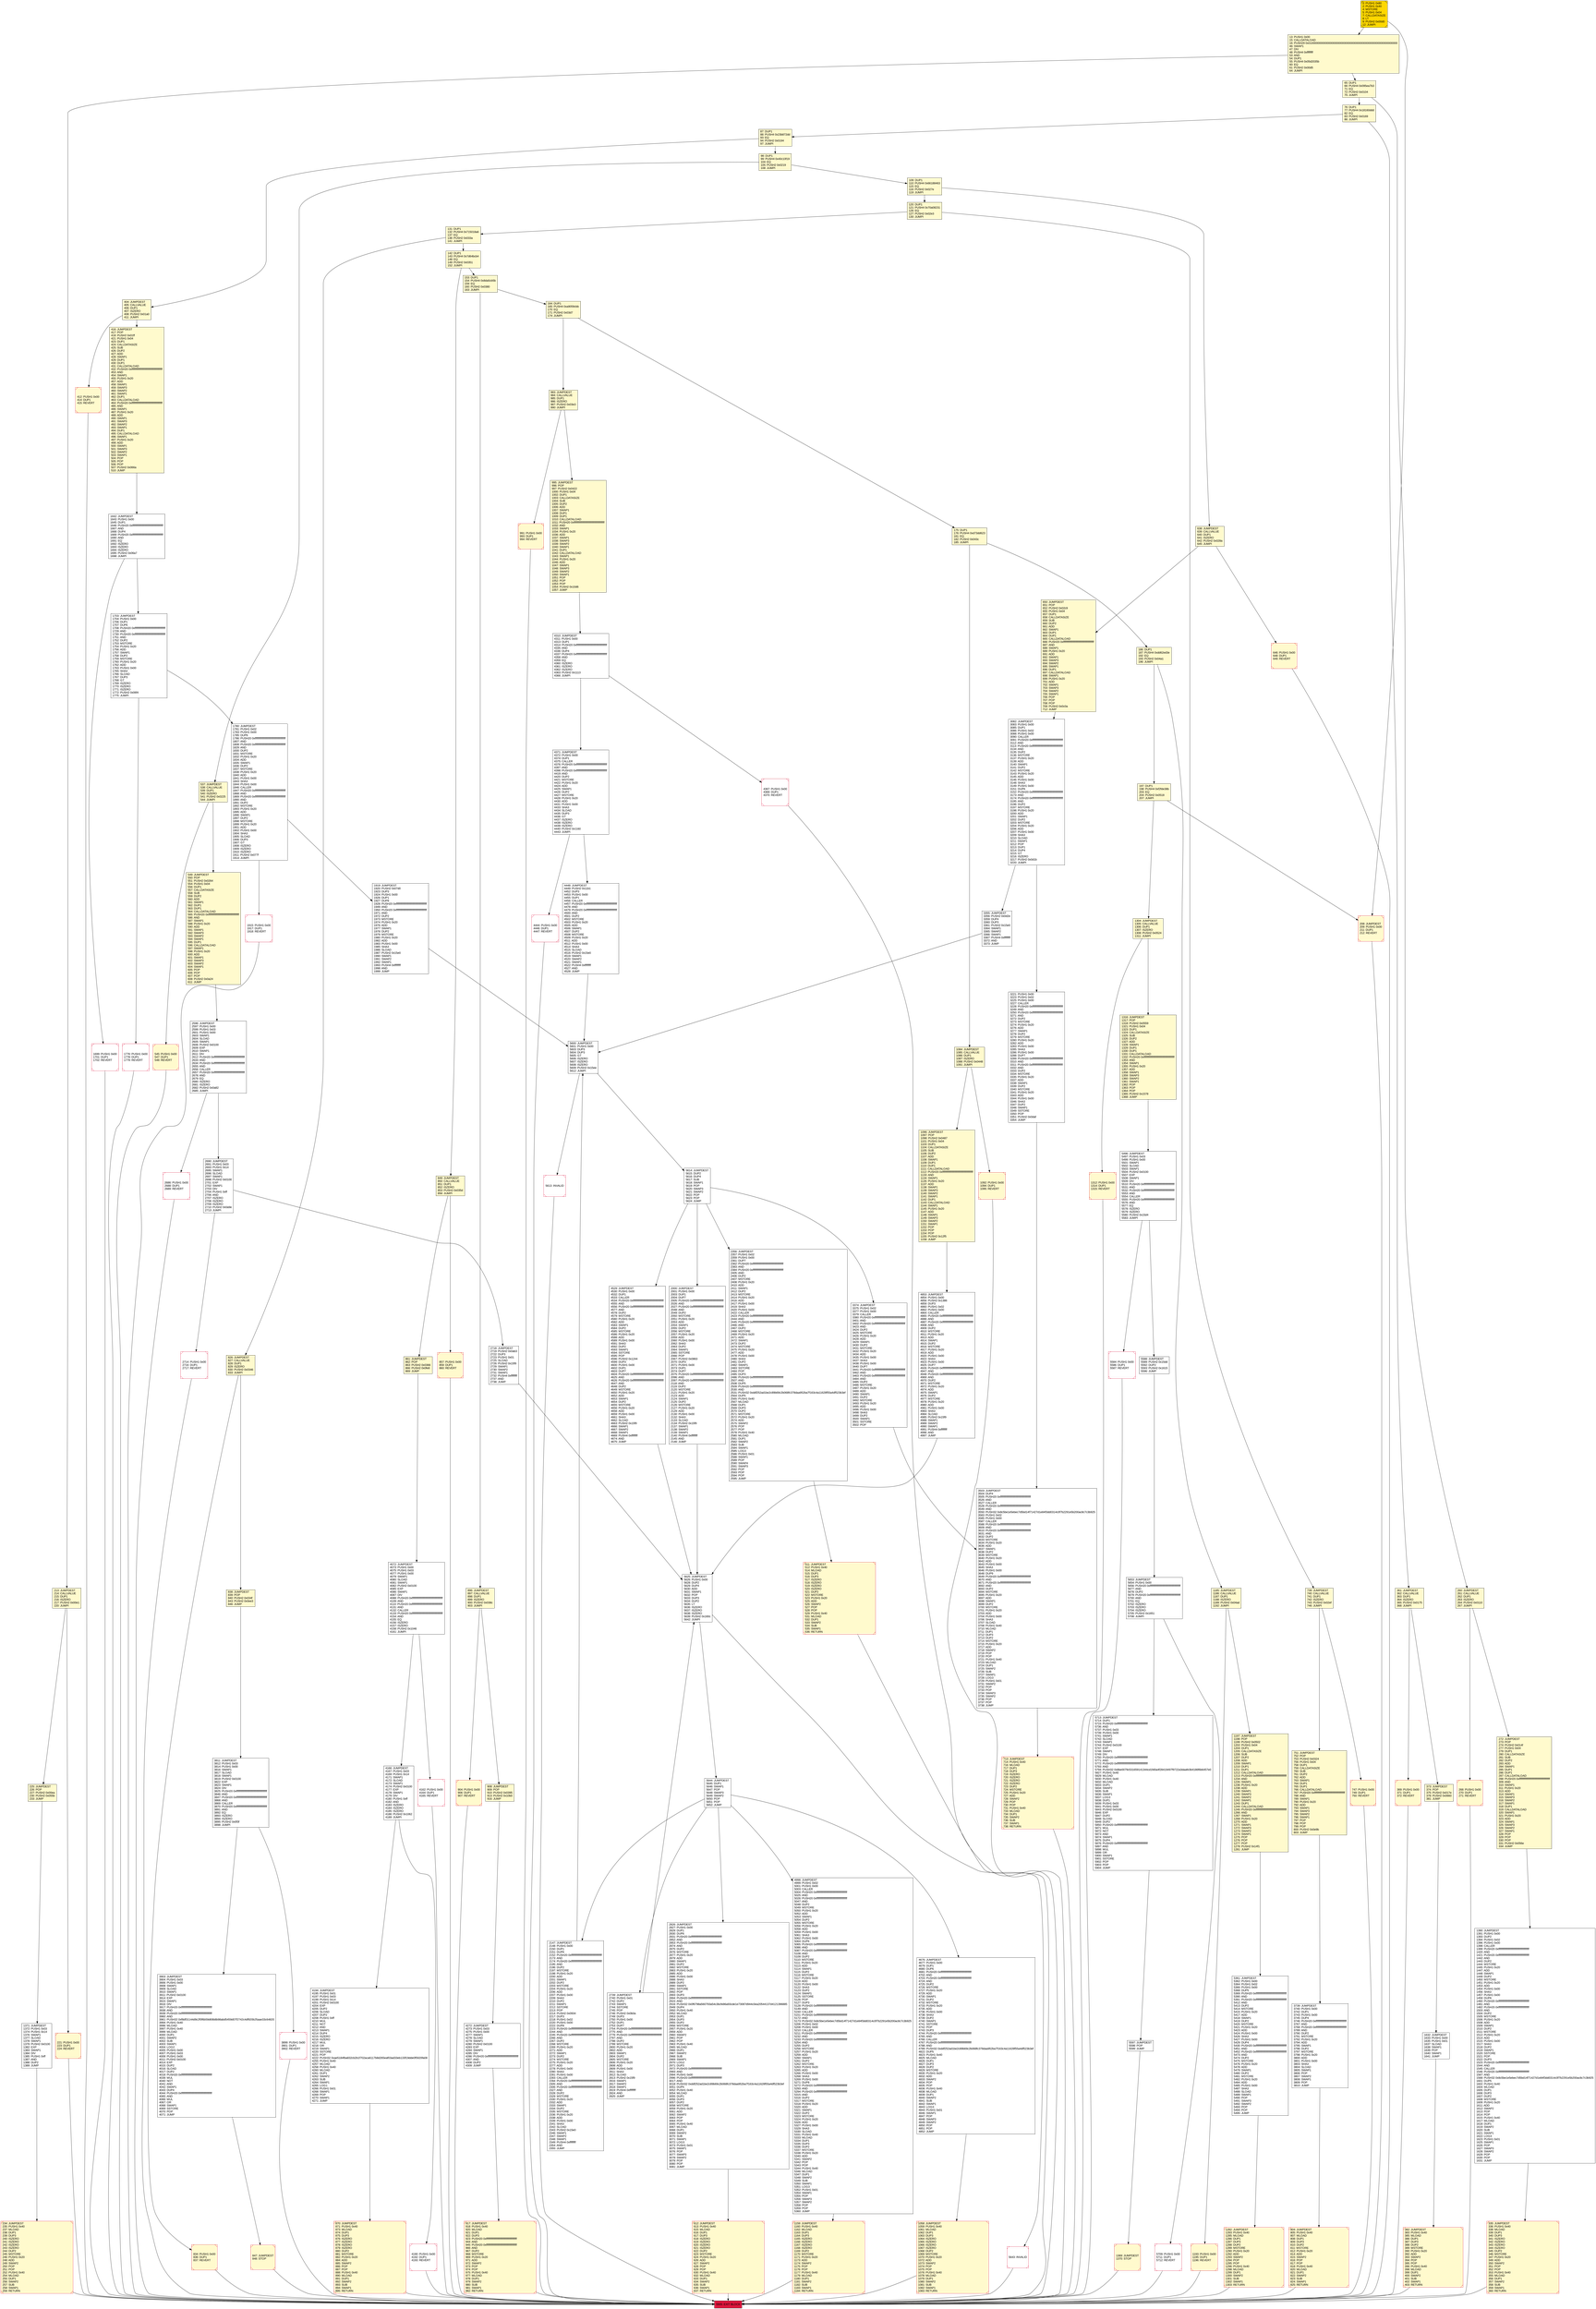 digraph G {
bgcolor=transparent rankdir=UD;
node [shape=box style=filled color=black fillcolor=white fontname=arial fontcolor=black];
4272 [label="4272: JUMPDEST\l4273: PUSH1 0x03\l4275: PUSH1 0x00\l4277: SWAP1\l4278: SLOAD\l4279: SWAP1\l4280: PUSH2 0x0100\l4283: EXP\l4284: SWAP1\l4285: DIV\l4286: PUSH20 0xffffffffffffffffffffffffffffffffffffffff\l4307: AND\l4308: DUP2\l4309: JUMP\l" ];
1699 [label="1699: PUSH1 0x00\l1701: DUP1\l1702: REVERT\l" shape=Msquare color=crimson ];
213 [label="213: JUMPDEST\l214: CALLVALUE\l215: DUP1\l216: ISZERO\l217: PUSH2 0x00e1\l220: JUMPI\l" fillcolor=lemonchiffon ];
1304 [label="1304: JUMPDEST\l1305: CALLVALUE\l1306: DUP1\l1307: ISZERO\l1308: PUSH2 0x0524\l1311: JUMPI\l" fillcolor=lemonchiffon ];
1193 [label="1193: PUSH1 0x00\l1195: DUP1\l1196: REVERT\l" fillcolor=lemonchiffon shape=Msquare color=crimson ];
404 [label="404: JUMPDEST\l405: CALLVALUE\l406: DUP1\l407: ISZERO\l408: PUSH2 0x01a0\l411: JUMPI\l" fillcolor=lemonchiffon ];
5644 [label="5644: JUMPDEST\l5645: DUP1\l5646: SWAP1\l5647: POP\l5648: SWAP3\l5649: SWAP2\l5650: POP\l5651: POP\l5652: JUMP\l" ];
3739 [label="3739: JUMPDEST\l3740: PUSH1 0x00\l3742: DUP1\l3743: PUSH1 0x00\l3745: DUP4\l3746: PUSH20 0xffffffffffffffffffffffffffffffffffffffff\l3767: AND\l3768: PUSH20 0xffffffffffffffffffffffffffffffffffffffff\l3789: AND\l3790: DUP2\l3791: MSTORE\l3792: PUSH1 0x20\l3794: ADD\l3795: SWAP1\l3796: DUP2\l3797: MSTORE\l3798: PUSH1 0x20\l3800: ADD\l3801: PUSH1 0x00\l3803: SHA3\l3804: SLOAD\l3805: SWAP1\l3806: POP\l3807: SWAP2\l3808: SWAP1\l3809: POP\l3810: JUMP\l" ];
5905 [label="5905: EXIT BLOCK\l" fillcolor=crimson ];
416 [label="416: JUMPDEST\l417: POP\l418: PUSH2 0x01ff\l421: PUSH1 0x04\l423: DUP1\l424: CALLDATASIZE\l425: SUB\l426: DUP2\l427: ADD\l428: SWAP1\l429: DUP1\l430: DUP1\l431: CALLDATALOAD\l432: PUSH20 0xffffffffffffffffffffffffffffffffffffffff\l453: AND\l454: SWAP1\l455: PUSH1 0x20\l457: ADD\l458: SWAP1\l459: SWAP3\l460: SWAP2\l461: SWAP1\l462: DUP1\l463: CALLDATALOAD\l464: PUSH20 0xffffffffffffffffffffffffffffffffffffffff\l485: AND\l486: SWAP1\l487: PUSH1 0x20\l489: ADD\l490: SWAP1\l491: SWAP3\l492: SWAP2\l493: SWAP1\l494: DUP1\l495: CALLDATALOAD\l496: SWAP1\l497: PUSH1 0x20\l499: ADD\l500: SWAP1\l501: SWAP3\l502: SWAP2\l503: SWAP1\l504: POP\l505: POP\l506: POP\l507: PUSH2 0x066a\l510: JUMP\l" fillcolor=lemonchiffon ];
186 [label="186: DUP1\l187: PUSH4 0xdd62ed3e\l192: EQ\l193: PUSH2 0x04a1\l196: JUMPI\l" fillcolor=lemonchiffon ];
650 [label="650: JUMPDEST\l651: POP\l652: PUSH2 0x02c9\l655: PUSH1 0x04\l657: DUP1\l658: CALLDATASIZE\l659: SUB\l660: DUP2\l661: ADD\l662: SWAP1\l663: DUP1\l664: DUP1\l665: CALLDATALOAD\l666: PUSH20 0xffffffffffffffffffffffffffffffffffffffff\l687: AND\l688: SWAP1\l689: PUSH1 0x20\l691: ADD\l692: SWAP1\l693: SWAP3\l694: SWAP2\l695: SWAP1\l696: DUP1\l697: CALLDATALOAD\l698: SWAP1\l699: PUSH1 0x20\l701: ADD\l702: SWAP1\l703: SWAP3\l704: SWAP2\l705: SWAP1\l706: POP\l707: POP\l708: POP\l709: PUSH2 0x0c0a\l712: JUMP\l" fillcolor=lemonchiffon ];
1703 [label="1703: JUMPDEST\l1704: PUSH1 0x00\l1706: DUP1\l1707: DUP6\l1708: PUSH20 0xffffffffffffffffffffffffffffffffffffffff\l1729: AND\l1730: PUSH20 0xffffffffffffffffffffffffffffffffffffffff\l1751: AND\l1752: DUP2\l1753: MSTORE\l1754: PUSH1 0x20\l1756: ADD\l1757: SWAP1\l1758: DUP2\l1759: MSTORE\l1760: PUSH1 0x20\l1762: ADD\l1763: PUSH1 0x00\l1765: SHA3\l1766: SLOAD\l1767: DUP3\l1768: GT\l1769: ISZERO\l1770: ISZERO\l1771: ISZERO\l1772: PUSH2 0x06f4\l1775: JUMPI\l" ];
1058 [label="1058: JUMPDEST\l1059: PUSH1 0x40\l1061: MLOAD\l1062: DUP1\l1063: DUP3\l1064: ISZERO\l1065: ISZERO\l1066: ISZERO\l1067: ISZERO\l1068: DUP2\l1069: MSTORE\l1070: PUSH1 0x20\l1072: ADD\l1073: SWAP2\l1074: POP\l1075: POP\l1076: PUSH1 0x40\l1078: MLOAD\l1079: DUP1\l1080: SWAP2\l1081: SUB\l1082: SWAP1\l1083: RETURN\l" fillcolor=lemonchiffon shape=Msquare color=crimson ];
983 [label="983: JUMPDEST\l984: CALLVALUE\l985: DUP1\l986: ISZERO\l987: PUSH2 0x03e3\l990: JUMPI\l" fillcolor=lemonchiffon ];
2596 [label="2596: JUMPDEST\l2597: PUSH1 0x00\l2599: PUSH1 0x03\l2601: PUSH1 0x00\l2603: SWAP1\l2604: SLOAD\l2605: SWAP1\l2606: PUSH2 0x0100\l2609: EXP\l2610: SWAP1\l2611: DIV\l2612: PUSH20 0xffffffffffffffffffffffffffffffffffffffff\l2633: AND\l2634: PUSH20 0xffffffffffffffffffffffffffffffffffffffff\l2655: AND\l2656: CALLER\l2657: PUSH20 0xffffffffffffffffffffffffffffffffffffffff\l2678: AND\l2679: EQ\l2680: ISZERO\l2681: ISZERO\l2682: PUSH2 0x0a82\l2685: JUMPI\l" ];
638 [label="638: JUMPDEST\l639: CALLVALUE\l640: DUP1\l641: ISZERO\l642: PUSH2 0x028a\l645: JUMPI\l" fillcolor=lemonchiffon ];
646 [label="646: PUSH1 0x00\l648: DUP1\l649: REVERT\l" fillcolor=lemonchiffon shape=Msquare color=crimson ];
904 [label="904: PUSH1 0x00\l906: DUP1\l907: REVERT\l" fillcolor=lemonchiffon shape=Msquare color=crimson ];
373 [label="373: JUMPDEST\l374: POP\l375: PUSH2 0x017e\l378: PUSH2 0x0660\l381: JUMP\l" fillcolor=lemonchiffon ];
76 [label="76: DUP1\l77: PUSH4 0x18160ddd\l82: EQ\l83: PUSH2 0x0169\l86: JUMPI\l" fillcolor=lemonchiffon ];
3082 [label="3082: JUMPDEST\l3083: PUSH1 0x00\l3085: DUP1\l3086: PUSH1 0x02\l3088: PUSH1 0x00\l3090: CALLER\l3091: PUSH20 0xffffffffffffffffffffffffffffffffffffffff\l3112: AND\l3113: PUSH20 0xffffffffffffffffffffffffffffffffffffffff\l3134: AND\l3135: DUP2\l3136: MSTORE\l3137: PUSH1 0x20\l3139: ADD\l3140: SWAP1\l3141: DUP2\l3142: MSTORE\l3143: PUSH1 0x20\l3145: ADD\l3146: PUSH1 0x00\l3148: SHA3\l3149: PUSH1 0x00\l3151: DUP6\l3152: PUSH20 0xffffffffffffffffffffffffffffffffffffffff\l3173: AND\l3174: PUSH20 0xffffffffffffffffffffffffffffffffffffffff\l3195: AND\l3196: DUP2\l3197: MSTORE\l3198: PUSH1 0x20\l3200: ADD\l3201: SWAP1\l3202: DUP2\l3203: MSTORE\l3204: PUSH1 0x20\l3206: ADD\l3207: PUSH1 0x00\l3209: SHA3\l3210: SLOAD\l3211: SWAP1\l3212: POP\l3213: DUP1\l3214: DUP4\l3215: GT\l3216: ISZERO\l3217: PUSH2 0x0d1b\l3220: JUMPI\l" ];
1197 [label="1197: JUMPDEST\l1198: POP\l1199: PUSH2 0x0502\l1202: PUSH1 0x04\l1204: DUP1\l1205: CALLDATASIZE\l1206: SUB\l1207: DUP2\l1208: ADD\l1209: SWAP1\l1210: DUP1\l1211: DUP1\l1212: CALLDATALOAD\l1213: PUSH20 0xffffffffffffffffffffffffffffffffffffffff\l1234: AND\l1235: SWAP1\l1236: PUSH1 0x20\l1238: ADD\l1239: SWAP1\l1240: SWAP3\l1241: SWAP2\l1242: SWAP1\l1243: DUP1\l1244: CALLDATALOAD\l1245: PUSH20 0xffffffffffffffffffffffffffffffffffffffff\l1266: AND\l1267: SWAP1\l1268: PUSH1 0x20\l1270: ADD\l1271: SWAP1\l1272: SWAP3\l1273: SWAP2\l1274: SWAP1\l1275: POP\l1276: POP\l1277: POP\l1278: PUSH2 0x14f1\l1281: JUMP\l" fillcolor=lemonchiffon ];
2739 [label="2739: JUMPDEST\l2740: PUSH1 0x01\l2742: DUP2\l2743: SWAP1\l2744: SSTORE\l2745: POP\l2746: PUSH2 0x0b0a\l2749: DUP3\l2750: PUSH1 0x00\l2752: DUP1\l2753: DUP7\l2754: PUSH20 0xffffffffffffffffffffffffffffffffffffffff\l2775: AND\l2776: PUSH20 0xffffffffffffffffffffffffffffffffffffffff\l2797: AND\l2798: DUP2\l2799: MSTORE\l2800: PUSH1 0x20\l2802: ADD\l2803: SWAP1\l2804: DUP2\l2805: MSTORE\l2806: PUSH1 0x20\l2808: ADD\l2809: PUSH1 0x00\l2811: SHA3\l2812: SLOAD\l2813: PUSH2 0x15f9\l2816: SWAP1\l2817: SWAP2\l2818: SWAP1\l2819: PUSH4 0xffffffff\l2824: AND\l2825: JUMP\l" ];
4166 [label="4166: JUMPDEST\l4167: PUSH1 0x03\l4169: PUSH1 0x14\l4171: SWAP1\l4172: SLOAD\l4173: SWAP1\l4174: PUSH2 0x0100\l4177: EXP\l4178: SWAP1\l4179: DIV\l4180: PUSH1 0xff\l4182: AND\l4183: ISZERO\l4184: ISZERO\l4185: ISZERO\l4186: PUSH2 0x1062\l4189: JUMPI\l" ];
1371 [label="1371: JUMPDEST\l1372: PUSH1 0x03\l1374: PUSH1 0x14\l1376: SWAP1\l1377: SLOAD\l1378: SWAP1\l1379: PUSH2 0x0100\l1382: EXP\l1383: SWAP1\l1384: DIV\l1385: PUSH1 0xff\l1387: AND\l1388: DUP2\l1389: JUMP\l" ];
739 [label="739: JUMPDEST\l740: CALLVALUE\l741: DUP1\l742: ISZERO\l743: PUSH2 0x02ef\l746: JUMPI\l" fillcolor=lemonchiffon ];
4853 [label="4853: JUMPDEST\l4854: PUSH1 0x00\l4856: PUSH2 0x1386\l4859: DUP3\l4860: PUSH1 0x02\l4862: PUSH1 0x00\l4864: CALLER\l4865: PUSH20 0xffffffffffffffffffffffffffffffffffffffff\l4886: AND\l4887: PUSH20 0xffffffffffffffffffffffffffffffffffffffff\l4908: AND\l4909: DUP2\l4910: MSTORE\l4911: PUSH1 0x20\l4913: ADD\l4914: SWAP1\l4915: DUP2\l4916: MSTORE\l4917: PUSH1 0x20\l4919: ADD\l4920: PUSH1 0x00\l4922: SHA3\l4923: PUSH1 0x00\l4925: DUP7\l4926: PUSH20 0xffffffffffffffffffffffffffffffffffffffff\l4947: AND\l4948: PUSH20 0xffffffffffffffffffffffffffffffffffffffff\l4969: AND\l4970: DUP2\l4971: MSTORE\l4972: PUSH1 0x20\l4974: ADD\l4975: SWAP1\l4976: DUP2\l4977: MSTORE\l4978: PUSH1 0x20\l4980: ADD\l4981: PUSH1 0x00\l4983: SHA3\l4984: SLOAD\l4985: PUSH2 0x15f9\l4988: SWAP1\l4989: SWAP2\l4990: SWAP1\l4991: PUSH4 0xffffffff\l4996: AND\l4997: JUMP\l" ];
4194 [label="4194: JUMPDEST\l4195: PUSH1 0x01\l4197: PUSH1 0x03\l4199: PUSH1 0x14\l4201: PUSH2 0x0100\l4204: EXP\l4205: DUP2\l4206: SLOAD\l4207: DUP2\l4208: PUSH1 0xff\l4210: MUL\l4211: NOT\l4212: AND\l4213: SWAP1\l4214: DUP4\l4215: ISZERO\l4216: ISZERO\l4217: MUL\l4218: OR\l4219: SWAP1\l4220: SSTORE\l4221: POP\l4222: PUSH32 0xae5184fba832cb2b1f702aca6117b8d265eaf03ad33eb133f19dde0f5920fa08\l4255: PUSH1 0x40\l4257: MLOAD\l4258: PUSH1 0x40\l4260: MLOAD\l4261: DUP1\l4262: SWAP2\l4263: SUB\l4264: SWAP1\l4265: LOG1\l4266: PUSH1 0x01\l4268: SWAP1\l4269: POP\l4270: SWAP1\l4271: JUMP\l" ];
260 [label="260: JUMPDEST\l261: CALLVALUE\l262: DUP1\l263: ISZERO\l264: PUSH2 0x0110\l267: JUMPI\l" fillcolor=lemonchiffon ];
2714 [label="2714: PUSH1 0x00\l2716: DUP1\l2717: REVERT\l" shape=Msquare color=crimson ];
120 [label="120: DUP1\l121: PUSH4 0x70a08231\l126: EQ\l127: PUSH2 0x02e3\l130: JUMPI\l" fillcolor=lemonchiffon ];
412 [label="412: PUSH1 0x00\l414: DUP1\l415: REVERT\l" fillcolor=lemonchiffon shape=Msquare color=crimson ];
995 [label="995: JUMPDEST\l996: POP\l997: PUSH2 0x0422\l1000: PUSH1 0x04\l1002: DUP1\l1003: CALLDATASIZE\l1004: SUB\l1005: DUP2\l1006: ADD\l1007: SWAP1\l1008: DUP1\l1009: DUP1\l1010: CALLDATALOAD\l1011: PUSH20 0xffffffffffffffffffffffffffffffffffffffff\l1032: AND\l1033: SWAP1\l1034: PUSH1 0x20\l1036: ADD\l1037: SWAP1\l1038: SWAP3\l1039: SWAP2\l1040: SWAP1\l1041: DUP1\l1042: CALLDATALOAD\l1043: SWAP1\l1044: PUSH1 0x20\l1046: ADD\l1047: SWAP1\l1048: SWAP3\l1049: SWAP2\l1050: SWAP1\l1051: POP\l1052: POP\l1053: POP\l1054: PUSH2 0x10d6\l1057: JUMP\l" fillcolor=lemonchiffon ];
175 [label="175: DUP1\l176: PUSH4 0xd73dd623\l181: EQ\l182: PUSH2 0x043c\l185: JUMPI\l" fillcolor=lemonchiffon ];
3503 [label="3503: JUMPDEST\l3504: DUP4\l3505: PUSH20 0xffffffffffffffffffffffffffffffffffffffff\l3526: AND\l3527: CALLER\l3528: PUSH20 0xffffffffffffffffffffffffffffffffffffffff\l3549: AND\l3550: PUSH32 0x8c5be1e5ebec7d5bd14f71427d1e84f3dd0314c0f7b2291e5b200ac8c7c3b925\l3583: PUSH1 0x02\l3585: PUSH1 0x00\l3587: CALLER\l3588: PUSH20 0xffffffffffffffffffffffffffffffffffffffff\l3609: AND\l3610: PUSH20 0xffffffffffffffffffffffffffffffffffffffff\l3631: AND\l3632: DUP2\l3633: MSTORE\l3634: PUSH1 0x20\l3636: ADD\l3637: SWAP1\l3638: DUP2\l3639: MSTORE\l3640: PUSH1 0x20\l3642: ADD\l3643: PUSH1 0x00\l3645: SHA3\l3646: PUSH1 0x00\l3648: DUP9\l3649: PUSH20 0xffffffffffffffffffffffffffffffffffffffff\l3670: AND\l3671: PUSH20 0xffffffffffffffffffffffffffffffffffffffff\l3692: AND\l3693: DUP2\l3694: MSTORE\l3695: PUSH1 0x20\l3697: ADD\l3698: SWAP1\l3699: DUP2\l3700: MSTORE\l3701: PUSH1 0x20\l3703: ADD\l3704: PUSH1 0x00\l3706: SHA3\l3707: SLOAD\l3708: PUSH1 0x40\l3710: MLOAD\l3711: DUP1\l3712: DUP3\l3713: DUP2\l3714: MSTORE\l3715: PUSH1 0x20\l3717: ADD\l3718: SWAP2\l3719: POP\l3720: POP\l3721: PUSH1 0x40\l3723: MLOAD\l3724: DUP1\l3725: SWAP2\l3726: SUB\l3727: SWAP1\l3728: LOG3\l3729: PUSH1 0x01\l3731: SWAP2\l3732: POP\l3733: POP\l3734: SWAP3\l3735: SWAP2\l3736: POP\l3737: POP\l3738: JUMP\l" ];
3811 [label="3811: JUMPDEST\l3812: PUSH1 0x03\l3814: PUSH1 0x00\l3816: SWAP1\l3817: SLOAD\l3818: SWAP1\l3819: PUSH2 0x0100\l3822: EXP\l3823: SWAP1\l3824: DIV\l3825: PUSH20 0xffffffffffffffffffffffffffffffffffffffff\l3846: AND\l3847: PUSH20 0xffffffffffffffffffffffffffffffffffffffff\l3868: AND\l3869: CALLER\l3870: PUSH20 0xffffffffffffffffffffffffffffffffffffffff\l3891: AND\l3892: EQ\l3893: ISZERO\l3894: ISZERO\l3895: PUSH2 0x0f3f\l3898: JUMPI\l" ];
861 [label="861: JUMPDEST\l862: POP\l863: PUSH2 0x0366\l866: PUSH2 0x0fe8\l869: JUMP\l" fillcolor=lemonchiffon ];
747 [label="747: PUSH1 0x00\l749: DUP1\l750: REVERT\l" fillcolor=lemonchiffon shape=Msquare color=crimson ];
3355 [label="3355: JUMPDEST\l3356: PUSH2 0x0d2e\l3359: DUP4\l3360: DUP3\l3361: PUSH2 0x15e0\l3364: SWAP1\l3365: SWAP2\l3366: SWAP1\l3367: PUSH4 0xffffffff\l3372: AND\l3373: JUMP\l" ];
1776 [label="1776: PUSH1 0x00\l1778: DUP1\l1779: REVERT\l" shape=Msquare color=crimson ];
5613 [label="5613: INVALID\l" shape=Msquare color=crimson ];
361 [label="361: JUMPDEST\l362: CALLVALUE\l363: DUP1\l364: ISZERO\l365: PUSH2 0x0175\l368: JUMPI\l" fillcolor=lemonchiffon ];
908 [label="908: JUMPDEST\l909: POP\l910: PUSH2 0x0395\l913: PUSH2 0x10b0\l916: JUMP\l" fillcolor=lemonchiffon ];
1185 [label="1185: JUMPDEST\l1186: CALLVALUE\l1187: DUP1\l1188: ISZERO\l1189: PUSH2 0x04ad\l1192: JUMPI\l" fillcolor=lemonchiffon ];
612 [label="612: JUMPDEST\l613: PUSH1 0x40\l615: MLOAD\l616: DUP1\l617: DUP3\l618: ISZERO\l619: ISZERO\l620: ISZERO\l621: ISZERO\l622: DUP2\l623: MSTORE\l624: PUSH1 0x20\l626: ADD\l627: SWAP2\l628: POP\l629: POP\l630: PUSH1 0x40\l632: MLOAD\l633: DUP1\l634: SWAP2\l635: SUB\l636: SWAP1\l637: RETURN\l" fillcolor=lemonchiffon shape=Msquare color=crimson ];
870 [label="870: JUMPDEST\l871: PUSH1 0x40\l873: MLOAD\l874: DUP1\l875: DUP3\l876: ISZERO\l877: ISZERO\l878: ISZERO\l879: ISZERO\l880: DUP2\l881: MSTORE\l882: PUSH1 0x20\l884: ADD\l885: SWAP2\l886: POP\l887: POP\l888: PUSH1 0x40\l890: MLOAD\l891: DUP1\l892: SWAP2\l893: SUB\l894: SWAP1\l895: RETURN\l" fillcolor=lemonchiffon shape=Msquare color=crimson ];
4072 [label="4072: JUMPDEST\l4073: PUSH1 0x00\l4075: PUSH1 0x03\l4077: PUSH1 0x00\l4079: SWAP1\l4080: SLOAD\l4081: SWAP1\l4082: PUSH2 0x0100\l4085: EXP\l4086: SWAP1\l4087: DIV\l4088: PUSH20 0xffffffffffffffffffffffffffffffffffffffff\l4109: AND\l4110: PUSH20 0xffffffffffffffffffffffffffffffffffffffff\l4131: AND\l4132: CALLER\l4133: PUSH20 0xffffffffffffffffffffffffffffffffffffffff\l4154: AND\l4155: EQ\l4156: ISZERO\l4157: ISZERO\l4158: PUSH2 0x1046\l4161: JUMPI\l" ];
131 [label="131: DUP1\l132: PUSH4 0x715018a6\l137: EQ\l138: PUSH2 0x033a\l141: JUMPI\l" fillcolor=lemonchiffon ];
0 [label="0: PUSH1 0x80\l2: PUSH1 0x40\l4: MSTORE\l5: PUSH1 0x04\l7: CALLDATASIZE\l8: LT\l9: PUSH2 0x00d0\l12: JUMPI\l" fillcolor=lemonchiffon shape=Msquare fillcolor=gold ];
2826 [label="2826: JUMPDEST\l2827: PUSH1 0x00\l2829: DUP1\l2830: DUP6\l2831: PUSH20 0xffffffffffffffffffffffffffffffffffffffff\l2852: AND\l2853: PUSH20 0xffffffffffffffffffffffffffffffffffffffff\l2874: AND\l2875: DUP2\l2876: MSTORE\l2877: PUSH1 0x20\l2879: ADD\l2880: SWAP1\l2881: DUP2\l2882: MSTORE\l2883: PUSH1 0x20\l2885: ADD\l2886: PUSH1 0x00\l2888: SHA3\l2889: DUP2\l2890: SWAP1\l2891: SSTORE\l2892: POP\l2893: DUP3\l2894: PUSH20 0xffffffffffffffffffffffffffffffffffffffff\l2915: AND\l2916: PUSH32 0x0f6798a560793a54c3bcfe86a93cde1e73087d944c0ea20544137d4121396885\l2949: DUP4\l2950: PUSH1 0x40\l2952: MLOAD\l2953: DUP1\l2954: DUP3\l2955: DUP2\l2956: MSTORE\l2957: PUSH1 0x20\l2959: ADD\l2960: SWAP2\l2961: POP\l2962: POP\l2963: PUSH1 0x40\l2965: MLOAD\l2966: DUP1\l2967: SWAP2\l2968: SUB\l2969: SWAP1\l2970: LOG2\l2971: DUP3\l2972: PUSH20 0xffffffffffffffffffffffffffffffffffffffff\l2993: AND\l2994: PUSH1 0x00\l2996: PUSH20 0xffffffffffffffffffffffffffffffffffffffff\l3017: AND\l3018: PUSH32 0xddf252ad1be2c89b69c2b068fc378daa952ba7f163c4a11628f55a4df523b3ef\l3051: DUP5\l3052: PUSH1 0x40\l3054: MLOAD\l3055: DUP1\l3056: DUP3\l3057: DUP2\l3058: MSTORE\l3059: PUSH1 0x20\l3061: ADD\l3062: SWAP2\l3063: POP\l3064: POP\l3065: PUSH1 0x40\l3067: MLOAD\l3068: DUP1\l3069: SWAP2\l3070: SUB\l3071: SWAP1\l3072: LOG3\l3073: PUSH1 0x01\l3075: SWAP1\l3076: POP\l3077: SWAP3\l3078: SWAP2\l3079: POP\l3080: POP\l3081: JUMP\l" ];
4529 [label="4529: JUMPDEST\l4530: PUSH1 0x00\l4532: DUP1\l4533: CALLER\l4534: PUSH20 0xffffffffffffffffffffffffffffffffffffffff\l4555: AND\l4556: PUSH20 0xffffffffffffffffffffffffffffffffffffffff\l4577: AND\l4578: DUP2\l4579: MSTORE\l4580: PUSH1 0x20\l4582: ADD\l4583: SWAP1\l4584: DUP2\l4585: MSTORE\l4586: PUSH1 0x20\l4588: ADD\l4589: PUSH1 0x00\l4591: SHA3\l4592: DUP2\l4593: SWAP1\l4594: SSTORE\l4595: POP\l4596: PUSH2 0x1244\l4599: DUP3\l4600: PUSH1 0x00\l4602: DUP1\l4603: DUP7\l4604: PUSH20 0xffffffffffffffffffffffffffffffffffffffff\l4625: AND\l4626: PUSH20 0xffffffffffffffffffffffffffffffffffffffff\l4647: AND\l4648: DUP2\l4649: MSTORE\l4650: PUSH1 0x20\l4652: ADD\l4653: SWAP1\l4654: DUP2\l4655: MSTORE\l4656: PUSH1 0x20\l4658: ADD\l4659: PUSH1 0x00\l4661: SHA3\l4662: SLOAD\l4663: PUSH2 0x15f9\l4666: SWAP1\l4667: SWAP2\l4668: SWAP1\l4669: PUSH4 0xffffffff\l4674: AND\l4675: JUMP\l" ];
5361 [label="5361: JUMPDEST\l5362: PUSH1 0x00\l5364: PUSH1 0x02\l5366: PUSH1 0x00\l5368: DUP5\l5369: PUSH20 0xffffffffffffffffffffffffffffffffffffffff\l5390: AND\l5391: PUSH20 0xffffffffffffffffffffffffffffffffffffffff\l5412: AND\l5413: DUP2\l5414: MSTORE\l5415: PUSH1 0x20\l5417: ADD\l5418: SWAP1\l5419: DUP2\l5420: MSTORE\l5421: PUSH1 0x20\l5423: ADD\l5424: PUSH1 0x00\l5426: SHA3\l5427: PUSH1 0x00\l5429: DUP4\l5430: PUSH20 0xffffffffffffffffffffffffffffffffffffffff\l5451: AND\l5452: PUSH20 0xffffffffffffffffffffffffffffffffffffffff\l5473: AND\l5474: DUP2\l5475: MSTORE\l5476: PUSH1 0x20\l5478: ADD\l5479: SWAP1\l5480: DUP2\l5481: MSTORE\l5482: PUSH1 0x20\l5484: ADD\l5485: PUSH1 0x00\l5487: SHA3\l5488: SLOAD\l5489: SWAP1\l5490: POP\l5491: SWAP3\l5492: SWAP2\l5493: POP\l5494: POP\l5495: JUMP\l" ];
4998 [label="4998: JUMPDEST\l4999: PUSH1 0x02\l5001: PUSH1 0x00\l5003: CALLER\l5004: PUSH20 0xffffffffffffffffffffffffffffffffffffffff\l5025: AND\l5026: PUSH20 0xffffffffffffffffffffffffffffffffffffffff\l5047: AND\l5048: DUP2\l5049: MSTORE\l5050: PUSH1 0x20\l5052: ADD\l5053: SWAP1\l5054: DUP2\l5055: MSTORE\l5056: PUSH1 0x20\l5058: ADD\l5059: PUSH1 0x00\l5061: SHA3\l5062: PUSH1 0x00\l5064: DUP6\l5065: PUSH20 0xffffffffffffffffffffffffffffffffffffffff\l5086: AND\l5087: PUSH20 0xffffffffffffffffffffffffffffffffffffffff\l5108: AND\l5109: DUP2\l5110: MSTORE\l5111: PUSH1 0x20\l5113: ADD\l5114: SWAP1\l5115: DUP2\l5116: MSTORE\l5117: PUSH1 0x20\l5119: ADD\l5120: PUSH1 0x00\l5122: SHA3\l5123: DUP2\l5124: SWAP1\l5125: SSTORE\l5126: POP\l5127: DUP3\l5128: PUSH20 0xffffffffffffffffffffffffffffffffffffffff\l5149: AND\l5150: CALLER\l5151: PUSH20 0xffffffffffffffffffffffffffffffffffffffff\l5172: AND\l5173: PUSH32 0x8c5be1e5ebec7d5bd14f71427d1e84f3dd0314c0f7b2291e5b200ac8c7c3b925\l5206: PUSH1 0x02\l5208: PUSH1 0x00\l5210: CALLER\l5211: PUSH20 0xffffffffffffffffffffffffffffffffffffffff\l5232: AND\l5233: PUSH20 0xffffffffffffffffffffffffffffffffffffffff\l5254: AND\l5255: DUP2\l5256: MSTORE\l5257: PUSH1 0x20\l5259: ADD\l5260: SWAP1\l5261: DUP2\l5262: MSTORE\l5263: PUSH1 0x20\l5265: ADD\l5266: PUSH1 0x00\l5268: SHA3\l5269: PUSH1 0x00\l5271: DUP8\l5272: PUSH20 0xffffffffffffffffffffffffffffffffffffffff\l5293: AND\l5294: PUSH20 0xffffffffffffffffffffffffffffffffffffffff\l5315: AND\l5316: DUP2\l5317: MSTORE\l5318: PUSH1 0x20\l5320: ADD\l5321: SWAP1\l5322: DUP2\l5323: MSTORE\l5324: PUSH1 0x20\l5326: ADD\l5327: PUSH1 0x00\l5329: SHA3\l5330: SLOAD\l5331: PUSH1 0x40\l5333: MLOAD\l5334: DUP1\l5335: DUP3\l5336: DUP2\l5337: MSTORE\l5338: PUSH1 0x20\l5340: ADD\l5341: SWAP2\l5342: POP\l5343: POP\l5344: PUSH1 0x40\l5346: MLOAD\l5347: DUP1\l5348: SWAP2\l5349: SUB\l5350: SWAP1\l5351: LOG3\l5352: PUSH1 0x01\l5354: SWAP1\l5355: POP\l5356: SWAP3\l5357: SWAP2\l5358: POP\l5359: POP\l5360: JUMP\l" ];
5653 [label="5653: JUMPDEST\l5654: PUSH1 0x00\l5656: PUSH20 0xffffffffffffffffffffffffffffffffffffffff\l5677: AND\l5678: DUP2\l5679: PUSH20 0xffffffffffffffffffffffffffffffffffffffff\l5700: AND\l5701: EQ\l5702: ISZERO\l5703: ISZERO\l5704: ISZERO\l5705: PUSH2 0x1651\l5708: JUMPI\l" ];
2718 [label="2718: JUMPDEST\l2719: PUSH2 0x0ab3\l2722: DUP3\l2723: PUSH1 0x01\l2725: SLOAD\l2726: PUSH2 0x15f9\l2729: SWAP1\l2730: SWAP2\l2731: SWAP1\l2732: PUSH4 0xffffffff\l2737: AND\l2738: JUMP\l" ];
1919 [label="1919: JUMPDEST\l1920: PUSH2 0x07d0\l1923: DUP3\l1924: PUSH1 0x00\l1926: DUP1\l1927: DUP8\l1928: PUSH20 0xffffffffffffffffffffffffffffffffffffffff\l1949: AND\l1950: PUSH20 0xffffffffffffffffffffffffffffffffffffffff\l1971: AND\l1972: DUP2\l1973: MSTORE\l1974: PUSH1 0x20\l1976: ADD\l1977: SWAP1\l1978: DUP2\l1979: MSTORE\l1980: PUSH1 0x20\l1982: ADD\l1983: PUSH1 0x00\l1985: SHA3\l1986: SLOAD\l1987: PUSH2 0x15e0\l1990: SWAP1\l1991: SWAP2\l1992: SWAP1\l1993: PUSH4 0xffffffff\l1998: AND\l1999: JUMP\l" ];
5584 [label="5584: PUSH1 0x00\l5586: DUP1\l5587: REVERT\l" shape=Msquare color=crimson ];
5625 [label="5625: JUMPDEST\l5626: PUSH1 0x00\l5628: DUP2\l5629: DUP4\l5630: ADD\l5631: SWAP1\l5632: POP\l5633: DUP3\l5634: DUP2\l5635: LT\l5636: ISZERO\l5637: ISZERO\l5638: ISZERO\l5639: PUSH2 0x160c\l5642: JUMPI\l" ];
335 [label="335: JUMPDEST\l336: PUSH1 0x40\l338: MLOAD\l339: DUP1\l340: DUP3\l341: ISZERO\l342: ISZERO\l343: ISZERO\l344: ISZERO\l345: DUP2\l346: MSTORE\l347: PUSH1 0x20\l349: ADD\l350: SWAP2\l351: POP\l352: POP\l353: PUSH1 0x40\l355: MLOAD\l356: DUP1\l357: SWAP2\l358: SUB\l359: SWAP1\l360: RETURN\l" fillcolor=lemonchiffon shape=Msquare color=crimson ];
87 [label="87: DUP1\l88: PUSH4 0x23b872dd\l93: EQ\l94: PUSH2 0x0194\l97: JUMPI\l" fillcolor=lemonchiffon ];
65 [label="65: DUP1\l66: PUSH4 0x095ea7b3\l71: EQ\l72: PUSH2 0x0104\l75: JUMPI\l" fillcolor=lemonchiffon ];
221 [label="221: PUSH1 0x00\l223: DUP1\l224: REVERT\l" fillcolor=lemonchiffon shape=Msquare color=crimson ];
991 [label="991: PUSH1 0x00\l993: DUP1\l994: REVERT\l" fillcolor=lemonchiffon shape=Msquare color=crimson ];
545 [label="545: PUSH1 0x00\l547: DUP1\l548: REVERT\l" fillcolor=lemonchiffon shape=Msquare color=crimson ];
1780 [label="1780: JUMPDEST\l1781: PUSH1 0x02\l1783: PUSH1 0x00\l1785: DUP6\l1786: PUSH20 0xffffffffffffffffffffffffffffffffffffffff\l1807: AND\l1808: PUSH20 0xffffffffffffffffffffffffffffffffffffffff\l1829: AND\l1830: DUP2\l1831: MSTORE\l1832: PUSH1 0x20\l1834: ADD\l1835: SWAP1\l1836: DUP2\l1837: MSTORE\l1838: PUSH1 0x20\l1840: ADD\l1841: PUSH1 0x00\l1843: SHA3\l1844: PUSH1 0x00\l1846: CALLER\l1847: PUSH20 0xffffffffffffffffffffffffffffffffffffffff\l1868: AND\l1869: PUSH20 0xffffffffffffffffffffffffffffffffffffffff\l1890: AND\l1891: DUP2\l1892: MSTORE\l1893: PUSH1 0x20\l1895: ADD\l1896: SWAP1\l1897: DUP2\l1898: MSTORE\l1899: PUSH1 0x20\l1901: ADD\l1902: PUSH1 0x00\l1904: SHA3\l1905: SLOAD\l1906: DUP3\l1907: GT\l1908: ISZERO\l1909: ISZERO\l1910: ISZERO\l1911: PUSH2 0x077f\l1914: JUMPI\l" ];
13 [label="13: PUSH1 0x00\l15: CALLDATALOAD\l16: PUSH29 0x0100000000000000000000000000000000000000000000000000000000\l46: SWAP1\l47: DIV\l48: PUSH4 0xffffffff\l53: AND\l54: DUP1\l55: PUSH4 0x05d2035b\l60: EQ\l61: PUSH2 0x00d5\l64: JUMPI\l" fillcolor=lemonchiffon ];
1312 [label="1312: PUSH1 0x00\l1314: DUP1\l1315: REVERT\l" fillcolor=lemonchiffon shape=Msquare color=crimson ];
4371 [label="4371: JUMPDEST\l4372: PUSH1 0x00\l4374: DUP1\l4375: CALLER\l4376: PUSH20 0xffffffffffffffffffffffffffffffffffffffff\l4397: AND\l4398: PUSH20 0xffffffffffffffffffffffffffffffffffffffff\l4419: AND\l4420: DUP2\l4421: MSTORE\l4422: PUSH1 0x20\l4424: ADD\l4425: SWAP1\l4426: DUP2\l4427: MSTORE\l4428: PUSH1 0x20\l4430: ADD\l4431: PUSH1 0x00\l4433: SHA3\l4434: SLOAD\l4435: DUP3\l4436: GT\l4437: ISZERO\l4438: ISZERO\l4439: ISZERO\l4440: PUSH2 0x1160\l4443: JUMPI\l" ];
142 [label="142: DUP1\l143: PUSH4 0x7d64bcb4\l148: EQ\l149: PUSH2 0x0351\l152: JUMPI\l" fillcolor=lemonchiffon ];
804 [label="804: JUMPDEST\l805: PUSH1 0x40\l807: MLOAD\l808: DUP1\l809: DUP3\l810: DUP2\l811: MSTORE\l812: PUSH1 0x20\l814: ADD\l815: SWAP2\l816: POP\l817: POP\l818: PUSH1 0x40\l820: MLOAD\l821: DUP1\l822: SWAP2\l823: SUB\l824: SWAP1\l825: RETURN\l" fillcolor=lemonchiffon shape=Msquare color=crimson ];
3899 [label="3899: PUSH1 0x00\l3901: DUP1\l3902: REVERT\l" shape=Msquare color=crimson ];
4676 [label="4676: JUMPDEST\l4677: PUSH1 0x00\l4679: DUP1\l4680: DUP6\l4681: PUSH20 0xffffffffffffffffffffffffffffffffffffffff\l4702: AND\l4703: PUSH20 0xffffffffffffffffffffffffffffffffffffffff\l4724: AND\l4725: DUP2\l4726: MSTORE\l4727: PUSH1 0x20\l4729: ADD\l4730: SWAP1\l4731: DUP2\l4732: MSTORE\l4733: PUSH1 0x20\l4735: ADD\l4736: PUSH1 0x00\l4738: SHA3\l4739: DUP2\l4740: SWAP1\l4741: SSTORE\l4742: POP\l4743: DUP3\l4744: PUSH20 0xffffffffffffffffffffffffffffffffffffffff\l4765: AND\l4766: CALLER\l4767: PUSH20 0xffffffffffffffffffffffffffffffffffffffff\l4788: AND\l4789: PUSH32 0xddf252ad1be2c89b69c2b068fc378daa952ba7f163c4a11628f55a4df523b3ef\l4822: DUP5\l4823: PUSH1 0x40\l4825: MLOAD\l4826: DUP1\l4827: DUP3\l4828: DUP2\l4829: MSTORE\l4830: PUSH1 0x20\l4832: ADD\l4833: SWAP2\l4834: POP\l4835: POP\l4836: PUSH1 0x40\l4838: MLOAD\l4839: DUP1\l4840: SWAP2\l4841: SUB\l4842: SWAP1\l4843: LOG3\l4844: PUSH1 0x01\l4846: SWAP1\l4847: POP\l4848: SWAP3\l4849: SWAP2\l4850: POP\l4851: POP\l4852: JUMP\l" ];
2147 [label="2147: JUMPDEST\l2148: PUSH1 0x00\l2150: DUP1\l2151: DUP6\l2152: PUSH20 0xffffffffffffffffffffffffffffffffffffffff\l2173: AND\l2174: PUSH20 0xffffffffffffffffffffffffffffffffffffffff\l2195: AND\l2196: DUP2\l2197: MSTORE\l2198: PUSH1 0x20\l2200: ADD\l2201: SWAP1\l2202: DUP2\l2203: MSTORE\l2204: PUSH1 0x20\l2206: ADD\l2207: PUSH1 0x00\l2209: SHA3\l2210: DUP2\l2211: SWAP1\l2212: SSTORE\l2213: POP\l2214: PUSH2 0x0934\l2217: DUP3\l2218: PUSH1 0x02\l2220: PUSH1 0x00\l2222: DUP8\l2223: PUSH20 0xffffffffffffffffffffffffffffffffffffffff\l2244: AND\l2245: PUSH20 0xffffffffffffffffffffffffffffffffffffffff\l2266: AND\l2267: DUP2\l2268: MSTORE\l2269: PUSH1 0x20\l2271: ADD\l2272: SWAP1\l2273: DUP2\l2274: MSTORE\l2275: PUSH1 0x20\l2277: ADD\l2278: PUSH1 0x00\l2280: SHA3\l2281: PUSH1 0x00\l2283: CALLER\l2284: PUSH20 0xffffffffffffffffffffffffffffffffffffffff\l2305: AND\l2306: PUSH20 0xffffffffffffffffffffffffffffffffffffffff\l2327: AND\l2328: DUP2\l2329: MSTORE\l2330: PUSH1 0x20\l2332: ADD\l2333: SWAP1\l2334: DUP2\l2335: MSTORE\l2336: PUSH1 0x20\l2338: ADD\l2339: PUSH1 0x00\l2341: SHA3\l2342: SLOAD\l2343: PUSH2 0x15e0\l2346: SWAP1\l2347: SWAP2\l2348: SWAP1\l2349: PUSH4 0xffffffff\l2354: AND\l2355: JUMP\l" ];
4448 [label="4448: JUMPDEST\l4449: PUSH2 0x11b1\l4452: DUP3\l4453: PUSH1 0x00\l4455: DUP1\l4456: CALLER\l4457: PUSH20 0xffffffffffffffffffffffffffffffffffffffff\l4478: AND\l4479: PUSH20 0xffffffffffffffffffffffffffffffffffffffff\l4500: AND\l4501: DUP2\l4502: MSTORE\l4503: PUSH1 0x20\l4505: ADD\l4506: SWAP1\l4507: DUP2\l4508: MSTORE\l4509: PUSH1 0x20\l4511: ADD\l4512: PUSH1 0x00\l4514: SHA3\l4515: SLOAD\l4516: PUSH2 0x15e0\l4519: SWAP1\l4520: SWAP2\l4521: SWAP1\l4522: PUSH4 0xffffffff\l4527: AND\l4528: JUMP\l" ];
2000 [label="2000: JUMPDEST\l2001: PUSH1 0x00\l2003: DUP1\l2004: DUP7\l2005: PUSH20 0xffffffffffffffffffffffffffffffffffffffff\l2026: AND\l2027: PUSH20 0xffffffffffffffffffffffffffffffffffffffff\l2048: AND\l2049: DUP2\l2050: MSTORE\l2051: PUSH1 0x20\l2053: ADD\l2054: SWAP1\l2055: DUP2\l2056: MSTORE\l2057: PUSH1 0x20\l2059: ADD\l2060: PUSH1 0x00\l2062: SHA3\l2063: DUP2\l2064: SWAP1\l2065: SSTORE\l2066: POP\l2067: PUSH2 0x0863\l2070: DUP3\l2071: PUSH1 0x00\l2073: DUP1\l2074: DUP7\l2075: PUSH20 0xffffffffffffffffffffffffffffffffffffffff\l2096: AND\l2097: PUSH20 0xffffffffffffffffffffffffffffffffffffffff\l2118: AND\l2119: DUP2\l2120: MSTORE\l2121: PUSH1 0x20\l2123: ADD\l2124: SWAP1\l2125: DUP2\l2126: MSTORE\l2127: PUSH1 0x20\l2129: ADD\l2130: PUSH1 0x00\l2132: SHA3\l2133: SLOAD\l2134: PUSH2 0x15f9\l2137: SWAP1\l2138: SWAP2\l2139: SWAP1\l2140: PUSH4 0xffffffff\l2145: AND\l2146: JUMP\l" ];
2690 [label="2690: JUMPDEST\l2691: PUSH1 0x03\l2693: PUSH1 0x14\l2695: SWAP1\l2696: SLOAD\l2697: SWAP1\l2698: PUSH2 0x0100\l2701: EXP\l2702: SWAP1\l2703: DIV\l2704: PUSH1 0xff\l2706: AND\l2707: ISZERO\l2708: ISZERO\l2709: ISZERO\l2710: PUSH2 0x0a9e\l2713: JUMPI\l" ];
5588 [label="5588: JUMPDEST\l5589: PUSH2 0x15dd\l5592: DUP2\l5593: PUSH2 0x1615\l5596: JUMP\l" ];
268 [label="268: PUSH1 0x00\l270: DUP1\l271: REVERT\l" fillcolor=lemonchiffon shape=Msquare color=crimson ];
4367 [label="4367: PUSH1 0x00\l4369: DUP1\l4370: REVERT\l" shape=Msquare color=crimson ];
1390 [label="1390: JUMPDEST\l1391: PUSH1 0x00\l1393: DUP2\l1394: PUSH1 0x02\l1396: PUSH1 0x00\l1398: CALLER\l1399: PUSH20 0xffffffffffffffffffffffffffffffffffffffff\l1420: AND\l1421: PUSH20 0xffffffffffffffffffffffffffffffffffffffff\l1442: AND\l1443: DUP2\l1444: MSTORE\l1445: PUSH1 0x20\l1447: ADD\l1448: SWAP1\l1449: DUP2\l1450: MSTORE\l1451: PUSH1 0x20\l1453: ADD\l1454: PUSH1 0x00\l1456: SHA3\l1457: PUSH1 0x00\l1459: DUP6\l1460: PUSH20 0xffffffffffffffffffffffffffffffffffffffff\l1481: AND\l1482: PUSH20 0xffffffffffffffffffffffffffffffffffffffff\l1503: AND\l1504: DUP2\l1505: MSTORE\l1506: PUSH1 0x20\l1508: ADD\l1509: SWAP1\l1510: DUP2\l1511: MSTORE\l1512: PUSH1 0x20\l1514: ADD\l1515: PUSH1 0x00\l1517: SHA3\l1518: DUP2\l1519: SWAP1\l1520: SSTORE\l1521: POP\l1522: DUP3\l1523: PUSH20 0xffffffffffffffffffffffffffffffffffffffff\l1544: AND\l1545: CALLER\l1546: PUSH20 0xffffffffffffffffffffffffffffffffffffffff\l1567: AND\l1568: PUSH32 0x8c5be1e5ebec7d5bd14f71427d1e84f3dd0314c0f7b2291e5b200ac8c7c3b925\l1601: DUP5\l1602: PUSH1 0x40\l1604: MLOAD\l1605: DUP1\l1606: DUP3\l1607: DUP2\l1608: MSTORE\l1609: PUSH1 0x20\l1611: ADD\l1612: SWAP2\l1613: POP\l1614: POP\l1615: PUSH1 0x40\l1617: MLOAD\l1618: DUP1\l1619: SWAP2\l1620: SUB\l1621: SWAP1\l1622: LOG3\l1623: PUSH1 0x01\l1625: SWAP1\l1626: POP\l1627: SWAP3\l1628: SWAP2\l1629: POP\l1630: POP\l1631: JUMP\l" ];
5713 [label="5713: JUMPDEST\l5714: DUP1\l5715: PUSH20 0xffffffffffffffffffffffffffffffffffffffff\l5736: AND\l5737: PUSH1 0x03\l5739: PUSH1 0x00\l5741: SWAP1\l5742: SLOAD\l5743: SWAP1\l5744: PUSH2 0x0100\l5747: EXP\l5748: SWAP1\l5749: DIV\l5750: PUSH20 0xffffffffffffffffffffffffffffffffffffffff\l5771: AND\l5772: PUSH20 0xffffffffffffffffffffffffffffffffffffffff\l5793: AND\l5794: PUSH32 0x8be0079c531659141344cd1fd0a4f28419497f9722a3daafe3b4186f6b6457e0\l5827: PUSH1 0x40\l5829: MLOAD\l5830: PUSH1 0x40\l5832: MLOAD\l5833: DUP1\l5834: SWAP2\l5835: SUB\l5836: SWAP1\l5837: LOG3\l5838: DUP1\l5839: PUSH1 0x03\l5841: PUSH1 0x00\l5843: PUSH2 0x0100\l5846: EXP\l5847: DUP2\l5848: SLOAD\l5849: DUP2\l5850: PUSH20 0xffffffffffffffffffffffffffffffffffffffff\l5871: MUL\l5872: NOT\l5873: AND\l5874: SWAP1\l5875: DUP4\l5876: PUSH20 0xffffffffffffffffffffffffffffffffffffffff\l5897: AND\l5898: MUL\l5899: OR\l5900: SWAP1\l5901: SSTORE\l5902: POP\l5903: POP\l5904: JUMP\l" ];
272 [label="272: JUMPDEST\l273: POP\l274: PUSH2 0x014f\l277: PUSH1 0x04\l279: DUP1\l280: CALLDATASIZE\l281: SUB\l282: DUP2\l283: ADD\l284: SWAP1\l285: DUP1\l286: DUP1\l287: CALLDATALOAD\l288: PUSH20 0xffffffffffffffffffffffffffffffffffffffff\l309: AND\l310: SWAP1\l311: PUSH1 0x20\l313: ADD\l314: SWAP1\l315: SWAP3\l316: SWAP2\l317: SWAP1\l318: DUP1\l319: CALLDATALOAD\l320: SWAP1\l321: PUSH1 0x20\l323: ADD\l324: SWAP1\l325: SWAP3\l326: SWAP2\l327: SWAP1\l328: POP\l329: POP\l330: POP\l331: PUSH2 0x056e\l334: JUMP\l" fillcolor=lemonchiffon ];
1282 [label="1282: JUMPDEST\l1283: PUSH1 0x40\l1285: MLOAD\l1286: DUP1\l1287: DUP3\l1288: DUP2\l1289: MSTORE\l1290: PUSH1 0x20\l1292: ADD\l1293: SWAP2\l1294: POP\l1295: POP\l1296: PUSH1 0x40\l1298: MLOAD\l1299: DUP1\l1300: SWAP2\l1301: SUB\l1302: SWAP1\l1303: RETURN\l" fillcolor=lemonchiffon shape=Msquare color=crimson ];
1642 [label="1642: JUMPDEST\l1643: PUSH1 0x00\l1645: DUP1\l1646: PUSH20 0xffffffffffffffffffffffffffffffffffffffff\l1667: AND\l1668: DUP4\l1669: PUSH20 0xffffffffffffffffffffffffffffffffffffffff\l1690: AND\l1691: EQ\l1692: ISZERO\l1693: ISZERO\l1694: ISZERO\l1695: PUSH2 0x06a7\l1698: JUMPI\l" ];
5643 [label="5643: INVALID\l" shape=Msquare color=crimson ];
153 [label="153: DUP1\l154: PUSH4 0x8da5cb5b\l159: EQ\l160: PUSH2 0x0380\l163: JUMPI\l" fillcolor=lemonchiffon ];
3903 [label="3903: JUMPDEST\l3904: PUSH1 0x03\l3906: PUSH1 0x00\l3908: SWAP1\l3909: SLOAD\l3910: SWAP1\l3911: PUSH2 0x0100\l3914: EXP\l3915: SWAP1\l3916: DIV\l3917: PUSH20 0xffffffffffffffffffffffffffffffffffffffff\l3938: AND\l3939: PUSH20 0xffffffffffffffffffffffffffffffffffffffff\l3960: AND\l3961: PUSH32 0xf8df31144d9c2f0f6b59d69b8b98abd5459d07f2742c4df920b25aae33c64820\l3994: PUSH1 0x40\l3996: MLOAD\l3997: PUSH1 0x40\l3999: MLOAD\l4000: DUP1\l4001: SWAP2\l4002: SUB\l4003: SWAP1\l4004: LOG2\l4005: PUSH1 0x00\l4007: PUSH1 0x03\l4009: PUSH1 0x00\l4011: PUSH2 0x0100\l4014: EXP\l4015: DUP2\l4016: SLOAD\l4017: DUP2\l4018: PUSH20 0xffffffffffffffffffffffffffffffffffffffff\l4039: MUL\l4040: NOT\l4041: AND\l4042: SWAP1\l4043: DUP4\l4044: PUSH20 0xffffffffffffffffffffffffffffffffffffffff\l4065: AND\l4066: MUL\l4067: OR\l4068: SWAP1\l4069: SSTORE\l4070: POP\l4071: JUMP\l" ];
1159 [label="1159: JUMPDEST\l1160: PUSH1 0x40\l1162: MLOAD\l1163: DUP1\l1164: DUP3\l1165: ISZERO\l1166: ISZERO\l1167: ISZERO\l1168: ISZERO\l1169: DUP2\l1170: MSTORE\l1171: PUSH1 0x20\l1173: ADD\l1174: SWAP2\l1175: POP\l1176: POP\l1177: PUSH1 0x40\l1179: MLOAD\l1180: DUP1\l1181: SWAP2\l1182: SUB\l1183: SWAP1\l1184: RETURN\l" fillcolor=lemonchiffon shape=Msquare color=crimson ];
849 [label="849: JUMPDEST\l850: CALLVALUE\l851: DUP1\l852: ISZERO\l853: PUSH2 0x035d\l856: JUMPI\l" fillcolor=lemonchiffon ];
826 [label="826: JUMPDEST\l827: CALLVALUE\l828: DUP1\l829: ISZERO\l830: PUSH2 0x0346\l833: JUMPI\l" fillcolor=lemonchiffon ];
511 [label="511: JUMPDEST\l512: PUSH1 0x40\l514: MLOAD\l515: DUP1\l516: DUP3\l517: ISZERO\l518: ISZERO\l519: ISZERO\l520: ISZERO\l521: DUP2\l522: MSTORE\l523: PUSH1 0x20\l525: ADD\l526: SWAP2\l527: POP\l528: POP\l529: PUSH1 0x40\l531: MLOAD\l532: DUP1\l533: SWAP2\l534: SUB\l535: SWAP1\l536: RETURN\l" fillcolor=lemonchiffon shape=Msquare color=crimson ];
2356 [label="2356: JUMPDEST\l2357: PUSH1 0x02\l2359: PUSH1 0x00\l2361: DUP7\l2362: PUSH20 0xffffffffffffffffffffffffffffffffffffffff\l2383: AND\l2384: PUSH20 0xffffffffffffffffffffffffffffffffffffffff\l2405: AND\l2406: DUP2\l2407: MSTORE\l2408: PUSH1 0x20\l2410: ADD\l2411: SWAP1\l2412: DUP2\l2413: MSTORE\l2414: PUSH1 0x20\l2416: ADD\l2417: PUSH1 0x00\l2419: SHA3\l2420: PUSH1 0x00\l2422: CALLER\l2423: PUSH20 0xffffffffffffffffffffffffffffffffffffffff\l2444: AND\l2445: PUSH20 0xffffffffffffffffffffffffffffffffffffffff\l2466: AND\l2467: DUP2\l2468: MSTORE\l2469: PUSH1 0x20\l2471: ADD\l2472: SWAP1\l2473: DUP2\l2474: MSTORE\l2475: PUSH1 0x20\l2477: ADD\l2478: PUSH1 0x00\l2480: SHA3\l2481: DUP2\l2482: SWAP1\l2483: SSTORE\l2484: POP\l2485: DUP3\l2486: PUSH20 0xffffffffffffffffffffffffffffffffffffffff\l2507: AND\l2508: DUP5\l2509: PUSH20 0xffffffffffffffffffffffffffffffffffffffff\l2530: AND\l2531: PUSH32 0xddf252ad1be2c89b69c2b068fc378daa952ba7f163c4a11628f55a4df523b3ef\l2564: DUP5\l2565: PUSH1 0x40\l2567: MLOAD\l2568: DUP1\l2569: DUP3\l2570: DUP2\l2571: MSTORE\l2572: PUSH1 0x20\l2574: ADD\l2575: SWAP2\l2576: POP\l2577: POP\l2578: PUSH1 0x40\l2580: MLOAD\l2581: DUP1\l2582: SWAP2\l2583: SUB\l2584: SWAP1\l2585: LOG3\l2586: PUSH1 0x01\l2588: SWAP1\l2589: POP\l2590: SWAP4\l2591: SWAP3\l2592: POP\l2593: POP\l2594: POP\l2595: JUMP\l" ];
5496 [label="5496: JUMPDEST\l5497: PUSH1 0x03\l5499: PUSH1 0x00\l5501: SWAP1\l5502: SLOAD\l5503: SWAP1\l5504: PUSH2 0x0100\l5507: EXP\l5508: SWAP1\l5509: DIV\l5510: PUSH20 0xffffffffffffffffffffffffffffffffffffffff\l5531: AND\l5532: PUSH20 0xffffffffffffffffffffffffffffffffffffffff\l5553: AND\l5554: CALLER\l5555: PUSH20 0xffffffffffffffffffffffffffffffffffffffff\l5576: AND\l5577: EQ\l5578: ISZERO\l5579: ISZERO\l5580: PUSH2 0x15d4\l5583: JUMPI\l" ];
917 [label="917: JUMPDEST\l918: PUSH1 0x40\l920: MLOAD\l921: DUP1\l922: DUP3\l923: PUSH20 0xffffffffffffffffffffffffffffffffffffffff\l944: AND\l945: PUSH20 0xffffffffffffffffffffffffffffffffffffffff\l966: AND\l967: DUP2\l968: MSTORE\l969: PUSH1 0x20\l971: ADD\l972: SWAP2\l973: POP\l974: POP\l975: PUSH1 0x40\l977: MLOAD\l978: DUP1\l979: SWAP2\l980: SUB\l981: SWAP1\l982: RETURN\l" fillcolor=lemonchiffon shape=Msquare color=crimson ];
225 [label="225: JUMPDEST\l226: POP\l227: PUSH2 0x00ea\l230: PUSH2 0x055b\l233: JUMP\l" fillcolor=lemonchiffon ];
896 [label="896: JUMPDEST\l897: CALLVALUE\l898: DUP1\l899: ISZERO\l900: PUSH2 0x038c\l903: JUMPI\l" fillcolor=lemonchiffon ];
382 [label="382: JUMPDEST\l383: PUSH1 0x40\l385: MLOAD\l386: DUP1\l387: DUP3\l388: DUP2\l389: MSTORE\l390: PUSH1 0x20\l392: ADD\l393: SWAP2\l394: POP\l395: POP\l396: PUSH1 0x40\l398: MLOAD\l399: DUP1\l400: SWAP2\l401: SUB\l402: SWAP1\l403: RETURN\l" fillcolor=lemonchiffon shape=Msquare color=crimson ];
1369 [label="1369: JUMPDEST\l1370: STOP\l" fillcolor=lemonchiffon shape=Msquare color=crimson ];
369 [label="369: PUSH1 0x00\l371: DUP1\l372: REVERT\l" fillcolor=lemonchiffon shape=Msquare color=crimson ];
208 [label="208: JUMPDEST\l209: PUSH1 0x00\l211: DUP1\l212: REVERT\l" fillcolor=lemonchiffon shape=Msquare color=crimson ];
234 [label="234: JUMPDEST\l235: PUSH1 0x40\l237: MLOAD\l238: DUP1\l239: DUP3\l240: ISZERO\l241: ISZERO\l242: ISZERO\l243: ISZERO\l244: DUP2\l245: MSTORE\l246: PUSH1 0x20\l248: ADD\l249: SWAP2\l250: POP\l251: POP\l252: PUSH1 0x40\l254: MLOAD\l255: DUP1\l256: SWAP2\l257: SUB\l258: SWAP1\l259: RETURN\l" fillcolor=lemonchiffon shape=Msquare color=crimson ];
5614 [label="5614: JUMPDEST\l5615: DUP2\l5616: DUP4\l5617: SUB\l5618: SWAP1\l5619: POP\l5620: SWAP3\l5621: SWAP2\l5622: POP\l5623: POP\l5624: JUMP\l" ];
1915 [label="1915: PUSH1 0x00\l1917: DUP1\l1918: REVERT\l" shape=Msquare color=crimson ];
847 [label="847: JUMPDEST\l848: STOP\l" fillcolor=lemonchiffon shape=Msquare color=crimson ];
1096 [label="1096: JUMPDEST\l1097: POP\l1098: PUSH2 0x0487\l1101: PUSH1 0x04\l1103: DUP1\l1104: CALLDATASIZE\l1105: SUB\l1106: DUP2\l1107: ADD\l1108: SWAP1\l1109: DUP1\l1110: DUP1\l1111: CALLDATALOAD\l1112: PUSH20 0xffffffffffffffffffffffffffffffffffffffff\l1133: AND\l1134: SWAP1\l1135: PUSH1 0x20\l1137: ADD\l1138: SWAP1\l1139: SWAP3\l1140: SWAP2\l1141: SWAP1\l1142: DUP1\l1143: CALLDATALOAD\l1144: SWAP1\l1145: PUSH1 0x20\l1147: ADD\l1148: SWAP1\l1149: SWAP3\l1150: SWAP2\l1151: SWAP1\l1152: POP\l1153: POP\l1154: POP\l1155: PUSH2 0x12f5\l1158: JUMP\l" fillcolor=lemonchiffon ];
197 [label="197: DUP1\l198: PUSH4 0xf2fde38b\l203: EQ\l204: PUSH2 0x0518\l207: JUMPI\l" fillcolor=lemonchiffon ];
164 [label="164: DUP1\l165: PUSH4 0xa9059cbb\l170: EQ\l171: PUSH2 0x03d7\l174: JUMPI\l" fillcolor=lemonchiffon ];
2686 [label="2686: PUSH1 0x00\l2688: DUP1\l2689: REVERT\l" shape=Msquare color=crimson ];
98 [label="98: DUP1\l99: PUSH4 0x40c10f19\l104: EQ\l105: PUSH2 0x0219\l108: JUMPI\l" fillcolor=lemonchiffon ];
838 [label="838: JUMPDEST\l839: POP\l840: PUSH2 0x034f\l843: PUSH2 0x0ee3\l846: JUMP\l" fillcolor=lemonchiffon ];
834 [label="834: PUSH1 0x00\l836: DUP1\l837: REVERT\l" fillcolor=lemonchiffon shape=Msquare color=crimson ];
4162 [label="4162: PUSH1 0x00\l4164: DUP1\l4165: REVERT\l" shape=Msquare color=crimson ];
1092 [label="1092: PUSH1 0x00\l1094: DUP1\l1095: REVERT\l" fillcolor=lemonchiffon shape=Msquare color=crimson ];
1316 [label="1316: JUMPDEST\l1317: POP\l1318: PUSH2 0x0559\l1321: PUSH1 0x04\l1323: DUP1\l1324: CALLDATASIZE\l1325: SUB\l1326: DUP2\l1327: ADD\l1328: SWAP1\l1329: DUP1\l1330: DUP1\l1331: CALLDATALOAD\l1332: PUSH20 0xffffffffffffffffffffffffffffffffffffffff\l1353: AND\l1354: SWAP1\l1355: PUSH1 0x20\l1357: ADD\l1358: SWAP1\l1359: SWAP3\l1360: SWAP2\l1361: SWAP1\l1362: POP\l1363: POP\l1364: POP\l1365: PUSH2 0x1578\l1368: JUMP\l" fillcolor=lemonchiffon ];
4310 [label="4310: JUMPDEST\l4311: PUSH1 0x00\l4313: DUP1\l4314: PUSH20 0xffffffffffffffffffffffffffffffffffffffff\l4335: AND\l4336: DUP4\l4337: PUSH20 0xffffffffffffffffffffffffffffffffffffffff\l4358: AND\l4359: EQ\l4360: ISZERO\l4361: ISZERO\l4362: ISZERO\l4363: PUSH2 0x1113\l4366: JUMPI\l" ];
751 [label="751: JUMPDEST\l752: POP\l753: PUSH2 0x0324\l756: PUSH1 0x04\l758: DUP1\l759: CALLDATASIZE\l760: SUB\l761: DUP2\l762: ADD\l763: SWAP1\l764: DUP1\l765: DUP1\l766: CALLDATALOAD\l767: PUSH20 0xffffffffffffffffffffffffffffffffffffffff\l788: AND\l789: SWAP1\l790: PUSH1 0x20\l792: ADD\l793: SWAP1\l794: SWAP3\l795: SWAP2\l796: SWAP1\l797: POP\l798: POP\l799: POP\l800: PUSH2 0x0e9b\l803: JUMP\l" fillcolor=lemonchiffon ];
3374 [label="3374: JUMPDEST\l3375: PUSH1 0x02\l3377: PUSH1 0x00\l3379: CALLER\l3380: PUSH20 0xffffffffffffffffffffffffffffffffffffffff\l3401: AND\l3402: PUSH20 0xffffffffffffffffffffffffffffffffffffffff\l3423: AND\l3424: DUP2\l3425: MSTORE\l3426: PUSH1 0x20\l3428: ADD\l3429: SWAP1\l3430: DUP2\l3431: MSTORE\l3432: PUSH1 0x20\l3434: ADD\l3435: PUSH1 0x00\l3437: SHA3\l3438: PUSH1 0x00\l3440: DUP7\l3441: PUSH20 0xffffffffffffffffffffffffffffffffffffffff\l3462: AND\l3463: PUSH20 0xffffffffffffffffffffffffffffffffffffffff\l3484: AND\l3485: DUP2\l3486: MSTORE\l3487: PUSH1 0x20\l3489: ADD\l3490: SWAP1\l3491: DUP2\l3492: MSTORE\l3493: PUSH1 0x20\l3495: ADD\l3496: PUSH1 0x00\l3498: SHA3\l3499: DUP2\l3500: SWAP1\l3501: SSTORE\l3502: POP\l" ];
5709 [label="5709: PUSH1 0x00\l5711: DUP1\l5712: REVERT\l" shape=Msquare color=crimson ];
549 [label="549: JUMPDEST\l550: POP\l551: PUSH2 0x0264\l554: PUSH1 0x04\l556: DUP1\l557: CALLDATASIZE\l558: SUB\l559: DUP2\l560: ADD\l561: SWAP1\l562: DUP1\l563: DUP1\l564: CALLDATALOAD\l565: PUSH20 0xffffffffffffffffffffffffffffffffffffffff\l586: AND\l587: SWAP1\l588: PUSH1 0x20\l590: ADD\l591: SWAP1\l592: SWAP3\l593: SWAP2\l594: SWAP1\l595: DUP1\l596: CALLDATALOAD\l597: SWAP1\l598: PUSH1 0x20\l600: ADD\l601: SWAP1\l602: SWAP3\l603: SWAP2\l604: SWAP1\l605: POP\l606: POP\l607: POP\l608: PUSH2 0x0a24\l611: JUMP\l" fillcolor=lemonchiffon ];
537 [label="537: JUMPDEST\l538: CALLVALUE\l539: DUP1\l540: ISZERO\l541: PUSH2 0x0225\l544: JUMPI\l" fillcolor=lemonchiffon ];
109 [label="109: DUP1\l110: PUSH4 0x66188463\l115: EQ\l116: PUSH2 0x027e\l119: JUMPI\l" fillcolor=lemonchiffon ];
1632 [label="1632: JUMPDEST\l1633: PUSH1 0x00\l1635: PUSH1 0x01\l1637: SLOAD\l1638: SWAP1\l1639: POP\l1640: SWAP1\l1641: JUMP\l" ];
5600 [label="5600: JUMPDEST\l5601: PUSH1 0x00\l5603: DUP3\l5604: DUP3\l5605: GT\l5606: ISZERO\l5607: ISZERO\l5608: ISZERO\l5609: PUSH2 0x15ee\l5612: JUMPI\l" ];
713 [label="713: JUMPDEST\l714: PUSH1 0x40\l716: MLOAD\l717: DUP1\l718: DUP3\l719: ISZERO\l720: ISZERO\l721: ISZERO\l722: ISZERO\l723: DUP2\l724: MSTORE\l725: PUSH1 0x20\l727: ADD\l728: SWAP2\l729: POP\l730: POP\l731: PUSH1 0x40\l733: MLOAD\l734: DUP1\l735: SWAP2\l736: SUB\l737: SWAP1\l738: RETURN\l" fillcolor=lemonchiffon shape=Msquare color=crimson ];
1084 [label="1084: JUMPDEST\l1085: CALLVALUE\l1086: DUP1\l1087: ISZERO\l1088: PUSH2 0x0448\l1091: JUMPI\l" fillcolor=lemonchiffon ];
857 [label="857: PUSH1 0x00\l859: DUP1\l860: REVERT\l" fillcolor=lemonchiffon shape=Msquare color=crimson ];
5597 [label="5597: JUMPDEST\l5598: POP\l5599: JUMP\l" ];
4444 [label="4444: PUSH1 0x00\l4446: DUP1\l4447: REVERT\l" shape=Msquare color=crimson ];
3221 [label="3221: PUSH1 0x00\l3223: PUSH1 0x02\l3225: PUSH1 0x00\l3227: CALLER\l3228: PUSH20 0xffffffffffffffffffffffffffffffffffffffff\l3249: AND\l3250: PUSH20 0xffffffffffffffffffffffffffffffffffffffff\l3271: AND\l3272: DUP2\l3273: MSTORE\l3274: PUSH1 0x20\l3276: ADD\l3277: SWAP1\l3278: DUP2\l3279: MSTORE\l3280: PUSH1 0x20\l3282: ADD\l3283: PUSH1 0x00\l3285: SHA3\l3286: PUSH1 0x00\l3288: DUP7\l3289: PUSH20 0xffffffffffffffffffffffffffffffffffffffff\l3310: AND\l3311: PUSH20 0xffffffffffffffffffffffffffffffffffffffff\l3332: AND\l3333: DUP2\l3334: MSTORE\l3335: PUSH1 0x20\l3337: ADD\l3338: SWAP1\l3339: DUP2\l3340: MSTORE\l3341: PUSH1 0x20\l3343: ADD\l3344: PUSH1 0x00\l3346: SHA3\l3347: DUP2\l3348: SWAP1\l3349: SSTORE\l3350: POP\l3351: PUSH2 0x0daf\l3354: JUMP\l" ];
4190 [label="4190: PUSH1 0x00\l4192: DUP1\l4193: REVERT\l" shape=Msquare color=crimson ];
537 -> 549;
638 -> 646;
2356 -> 511;
120 -> 739;
197 -> 208;
4166 -> 4194;
1058 -> 5905;
98 -> 537;
1084 -> 1092;
1699 -> 5905;
5614 -> 2356;
861 -> 4072;
98 -> 109;
4529 -> 5625;
1193 -> 5905;
404 -> 416;
983 -> 995;
272 -> 1390;
2718 -> 5625;
826 -> 834;
1316 -> 5496;
142 -> 153;
826 -> 838;
5600 -> 5614;
650 -> 3082;
142 -> 849;
1084 -> 1096;
2714 -> 5905;
412 -> 5905;
404 -> 412;
4371 -> 4448;
2826 -> 612;
638 -> 650;
646 -> 5905;
5597 -> 1369;
904 -> 5905;
1632 -> 382;
5644 -> 2739;
5614 -> 3374;
1776 -> 5905;
2739 -> 5625;
5613 -> 5905;
1703 -> 1776;
186 -> 1185;
4853 -> 5625;
76 -> 87;
4310 -> 4367;
65 -> 76;
849 -> 857;
612 -> 5905;
870 -> 5905;
65 -> 260;
175 -> 186;
908 -> 4272;
2147 -> 5600;
5713 -> 5597;
4448 -> 5600;
1197 -> 5361;
1780 -> 1915;
747 -> 5905;
120 -> 131;
983 -> 991;
1185 -> 1193;
5584 -> 5905;
335 -> 5905;
4194 -> 870;
76 -> 361;
1185 -> 1197;
5644 -> 2826;
5644 -> 4998;
153 -> 164;
3903 -> 847;
221 -> 5905;
5496 -> 5588;
991 -> 5905;
4072 -> 4166;
4371 -> 4444;
5614 -> 2000;
537 -> 545;
361 -> 373;
153 -> 896;
4310 -> 4371;
87 -> 404;
213 -> 221;
5625 -> 5644;
739 -> 747;
3082 -> 3355;
5653 -> 5709;
361 -> 369;
4676 -> 1058;
1919 -> 5600;
13 -> 213;
804 -> 5905;
1304 -> 1312;
260 -> 272;
3899 -> 5905;
2596 -> 2690;
1312 -> 5905;
545 -> 5905;
2690 -> 2714;
5644 -> 4676;
1703 -> 1780;
260 -> 268;
87 -> 98;
896 -> 908;
3739 -> 804;
164 -> 175;
1282 -> 5905;
838 -> 3811;
131 -> 826;
416 -> 1642;
5643 -> 5905;
5600 -> 5613;
1642 -> 1703;
1159 -> 5905;
3374 -> 3503;
5644 -> 2147;
1642 -> 1699;
3503 -> 713;
5496 -> 5584;
0 -> 208;
175 -> 1084;
3355 -> 5600;
268 -> 5905;
5614 -> 4529;
4072 -> 4162;
3221 -> 3503;
4367 -> 5905;
369 -> 5905;
5653 -> 5713;
208 -> 5905;
2690 -> 2718;
5625 -> 5643;
234 -> 5905;
4272 -> 917;
5588 -> 5653;
109 -> 120;
847 -> 5905;
1915 -> 5905;
3082 -> 3221;
186 -> 197;
4166 -> 4190;
2686 -> 5905;
213 -> 225;
4998 -> 1159;
109 -> 638;
511 -> 5905;
2000 -> 5625;
549 -> 2596;
995 -> 4310;
917 -> 5905;
197 -> 1304;
373 -> 1632;
3811 -> 3899;
5361 -> 1282;
382 -> 5905;
1369 -> 5905;
1390 -> 335;
739 -> 751;
0 -> 13;
1304 -> 1316;
713 -> 5905;
896 -> 904;
751 -> 3739;
1371 -> 234;
857 -> 5905;
1096 -> 4853;
4444 -> 5905;
4190 -> 5905;
1780 -> 1919;
834 -> 5905;
4162 -> 5905;
1092 -> 5905;
3811 -> 3903;
13 -> 65;
849 -> 861;
131 -> 142;
225 -> 1371;
2596 -> 2686;
164 -> 983;
5709 -> 5905;
}